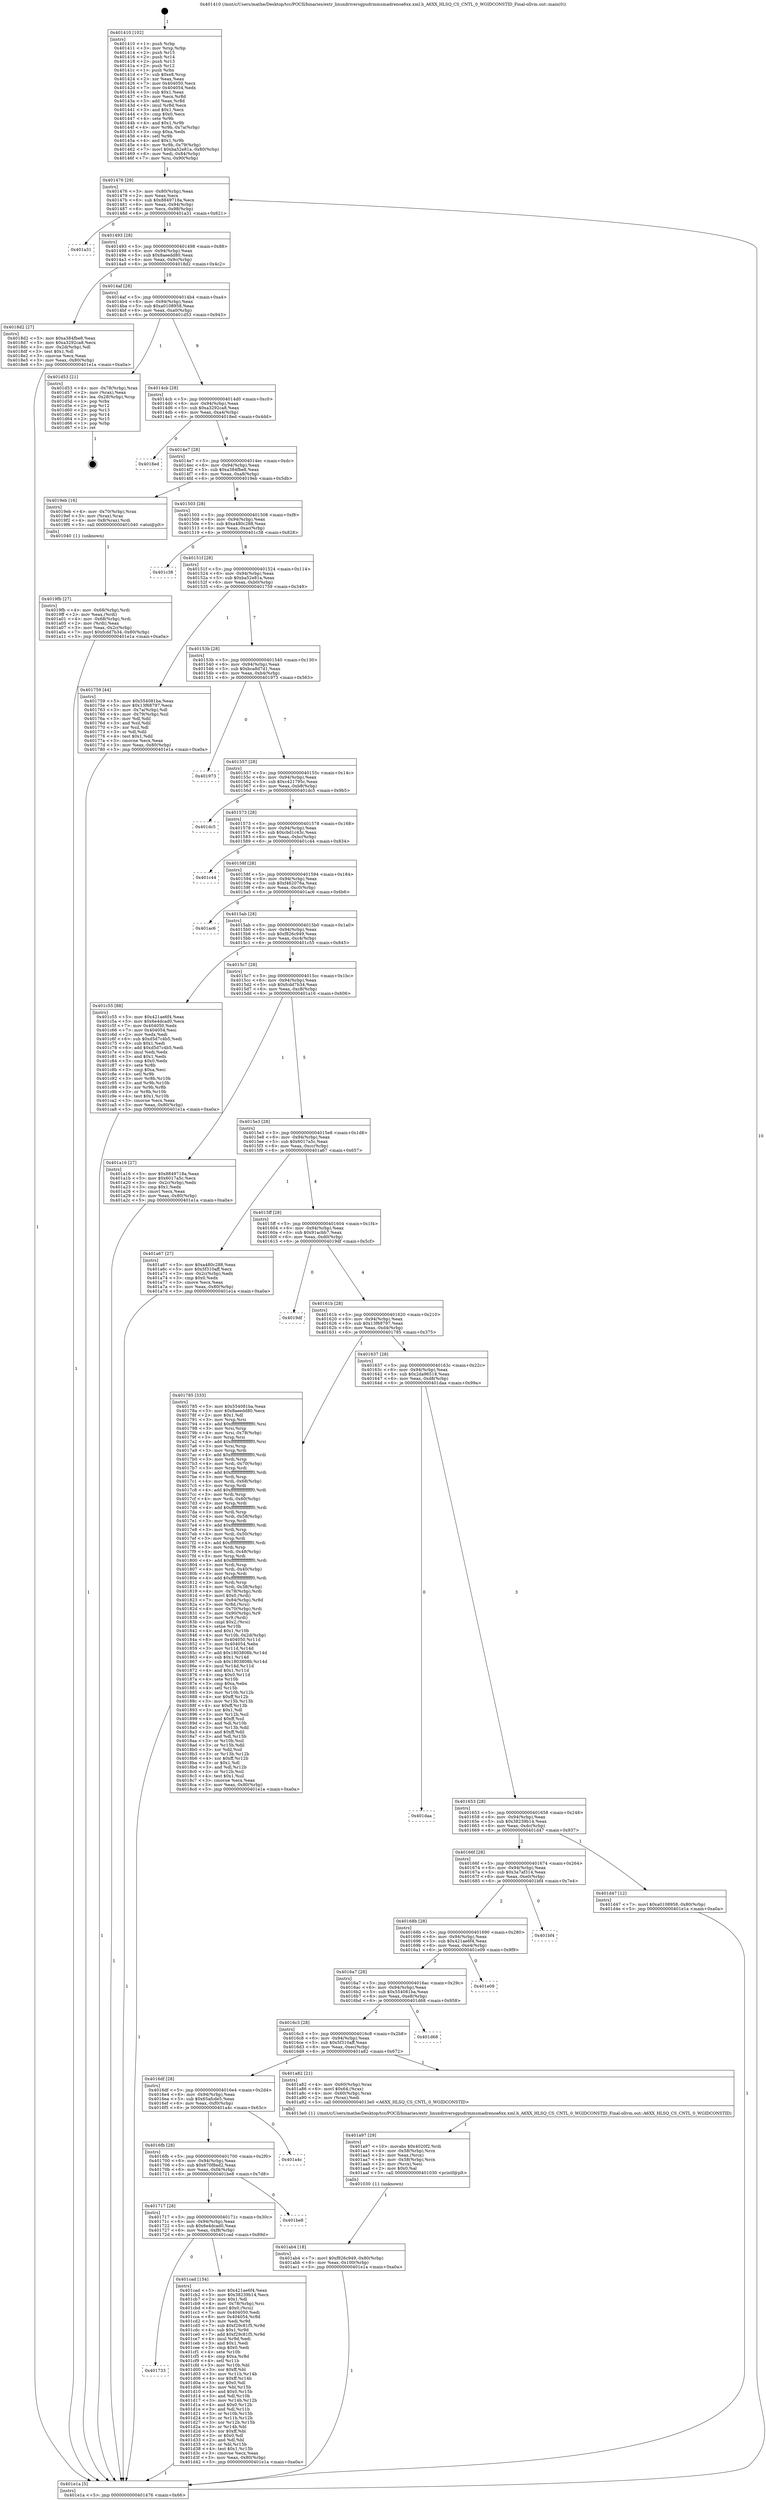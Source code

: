 digraph "0x401410" {
  label = "0x401410 (/mnt/c/Users/mathe/Desktop/tcc/POCII/binaries/extr_linuxdriversgpudrmmsmadrenoa6xx.xml.h_A6XX_HLSQ_CS_CNTL_0_WGIDCONSTID_Final-ollvm.out::main(0))"
  labelloc = "t"
  node[shape=record]

  Entry [label="",width=0.3,height=0.3,shape=circle,fillcolor=black,style=filled]
  "0x401476" [label="{
     0x401476 [29]\l
     | [instrs]\l
     &nbsp;&nbsp;0x401476 \<+3\>: mov -0x80(%rbp),%eax\l
     &nbsp;&nbsp;0x401479 \<+2\>: mov %eax,%ecx\l
     &nbsp;&nbsp;0x40147b \<+6\>: sub $0x8849718a,%ecx\l
     &nbsp;&nbsp;0x401481 \<+6\>: mov %eax,-0x94(%rbp)\l
     &nbsp;&nbsp;0x401487 \<+6\>: mov %ecx,-0x98(%rbp)\l
     &nbsp;&nbsp;0x40148d \<+6\>: je 0000000000401a31 \<main+0x621\>\l
  }"]
  "0x401a31" [label="{
     0x401a31\l
  }", style=dashed]
  "0x401493" [label="{
     0x401493 [28]\l
     | [instrs]\l
     &nbsp;&nbsp;0x401493 \<+5\>: jmp 0000000000401498 \<main+0x88\>\l
     &nbsp;&nbsp;0x401498 \<+6\>: mov -0x94(%rbp),%eax\l
     &nbsp;&nbsp;0x40149e \<+5\>: sub $0x8aeedd80,%eax\l
     &nbsp;&nbsp;0x4014a3 \<+6\>: mov %eax,-0x9c(%rbp)\l
     &nbsp;&nbsp;0x4014a9 \<+6\>: je 00000000004018d2 \<main+0x4c2\>\l
  }"]
  Exit [label="",width=0.3,height=0.3,shape=circle,fillcolor=black,style=filled,peripheries=2]
  "0x4018d2" [label="{
     0x4018d2 [27]\l
     | [instrs]\l
     &nbsp;&nbsp;0x4018d2 \<+5\>: mov $0xa384fbe8,%eax\l
     &nbsp;&nbsp;0x4018d7 \<+5\>: mov $0xa3292ca8,%ecx\l
     &nbsp;&nbsp;0x4018dc \<+3\>: mov -0x2d(%rbp),%dl\l
     &nbsp;&nbsp;0x4018df \<+3\>: test $0x1,%dl\l
     &nbsp;&nbsp;0x4018e2 \<+3\>: cmovne %ecx,%eax\l
     &nbsp;&nbsp;0x4018e5 \<+3\>: mov %eax,-0x80(%rbp)\l
     &nbsp;&nbsp;0x4018e8 \<+5\>: jmp 0000000000401e1a \<main+0xa0a\>\l
  }"]
  "0x4014af" [label="{
     0x4014af [28]\l
     | [instrs]\l
     &nbsp;&nbsp;0x4014af \<+5\>: jmp 00000000004014b4 \<main+0xa4\>\l
     &nbsp;&nbsp;0x4014b4 \<+6\>: mov -0x94(%rbp),%eax\l
     &nbsp;&nbsp;0x4014ba \<+5\>: sub $0xa0108958,%eax\l
     &nbsp;&nbsp;0x4014bf \<+6\>: mov %eax,-0xa0(%rbp)\l
     &nbsp;&nbsp;0x4014c5 \<+6\>: je 0000000000401d53 \<main+0x943\>\l
  }"]
  "0x401733" [label="{
     0x401733\l
  }", style=dashed]
  "0x401d53" [label="{
     0x401d53 [21]\l
     | [instrs]\l
     &nbsp;&nbsp;0x401d53 \<+4\>: mov -0x78(%rbp),%rax\l
     &nbsp;&nbsp;0x401d57 \<+2\>: mov (%rax),%eax\l
     &nbsp;&nbsp;0x401d59 \<+4\>: lea -0x28(%rbp),%rsp\l
     &nbsp;&nbsp;0x401d5d \<+1\>: pop %rbx\l
     &nbsp;&nbsp;0x401d5e \<+2\>: pop %r12\l
     &nbsp;&nbsp;0x401d60 \<+2\>: pop %r13\l
     &nbsp;&nbsp;0x401d62 \<+2\>: pop %r14\l
     &nbsp;&nbsp;0x401d64 \<+2\>: pop %r15\l
     &nbsp;&nbsp;0x401d66 \<+1\>: pop %rbp\l
     &nbsp;&nbsp;0x401d67 \<+1\>: ret\l
  }"]
  "0x4014cb" [label="{
     0x4014cb [28]\l
     | [instrs]\l
     &nbsp;&nbsp;0x4014cb \<+5\>: jmp 00000000004014d0 \<main+0xc0\>\l
     &nbsp;&nbsp;0x4014d0 \<+6\>: mov -0x94(%rbp),%eax\l
     &nbsp;&nbsp;0x4014d6 \<+5\>: sub $0xa3292ca8,%eax\l
     &nbsp;&nbsp;0x4014db \<+6\>: mov %eax,-0xa4(%rbp)\l
     &nbsp;&nbsp;0x4014e1 \<+6\>: je 00000000004018ed \<main+0x4dd\>\l
  }"]
  "0x401cad" [label="{
     0x401cad [154]\l
     | [instrs]\l
     &nbsp;&nbsp;0x401cad \<+5\>: mov $0x421ae6f4,%eax\l
     &nbsp;&nbsp;0x401cb2 \<+5\>: mov $0x38239b14,%ecx\l
     &nbsp;&nbsp;0x401cb7 \<+2\>: mov $0x1,%dl\l
     &nbsp;&nbsp;0x401cb9 \<+4\>: mov -0x78(%rbp),%rsi\l
     &nbsp;&nbsp;0x401cbd \<+6\>: movl $0x0,(%rsi)\l
     &nbsp;&nbsp;0x401cc3 \<+7\>: mov 0x404050,%edi\l
     &nbsp;&nbsp;0x401cca \<+8\>: mov 0x404054,%r8d\l
     &nbsp;&nbsp;0x401cd2 \<+3\>: mov %edi,%r9d\l
     &nbsp;&nbsp;0x401cd5 \<+7\>: sub $0xf29c81f5,%r9d\l
     &nbsp;&nbsp;0x401cdc \<+4\>: sub $0x1,%r9d\l
     &nbsp;&nbsp;0x401ce0 \<+7\>: add $0xf29c81f5,%r9d\l
     &nbsp;&nbsp;0x401ce7 \<+4\>: imul %r9d,%edi\l
     &nbsp;&nbsp;0x401ceb \<+3\>: and $0x1,%edi\l
     &nbsp;&nbsp;0x401cee \<+3\>: cmp $0x0,%edi\l
     &nbsp;&nbsp;0x401cf1 \<+4\>: sete %r10b\l
     &nbsp;&nbsp;0x401cf5 \<+4\>: cmp $0xa,%r8d\l
     &nbsp;&nbsp;0x401cf9 \<+4\>: setl %r11b\l
     &nbsp;&nbsp;0x401cfd \<+3\>: mov %r10b,%bl\l
     &nbsp;&nbsp;0x401d00 \<+3\>: xor $0xff,%bl\l
     &nbsp;&nbsp;0x401d03 \<+3\>: mov %r11b,%r14b\l
     &nbsp;&nbsp;0x401d06 \<+4\>: xor $0xff,%r14b\l
     &nbsp;&nbsp;0x401d0a \<+3\>: xor $0x0,%dl\l
     &nbsp;&nbsp;0x401d0d \<+3\>: mov %bl,%r15b\l
     &nbsp;&nbsp;0x401d10 \<+4\>: and $0x0,%r15b\l
     &nbsp;&nbsp;0x401d14 \<+3\>: and %dl,%r10b\l
     &nbsp;&nbsp;0x401d17 \<+3\>: mov %r14b,%r12b\l
     &nbsp;&nbsp;0x401d1a \<+4\>: and $0x0,%r12b\l
     &nbsp;&nbsp;0x401d1e \<+3\>: and %dl,%r11b\l
     &nbsp;&nbsp;0x401d21 \<+3\>: or %r10b,%r15b\l
     &nbsp;&nbsp;0x401d24 \<+3\>: or %r11b,%r12b\l
     &nbsp;&nbsp;0x401d27 \<+3\>: xor %r12b,%r15b\l
     &nbsp;&nbsp;0x401d2a \<+3\>: or %r14b,%bl\l
     &nbsp;&nbsp;0x401d2d \<+3\>: xor $0xff,%bl\l
     &nbsp;&nbsp;0x401d30 \<+3\>: or $0x0,%dl\l
     &nbsp;&nbsp;0x401d33 \<+2\>: and %dl,%bl\l
     &nbsp;&nbsp;0x401d35 \<+3\>: or %bl,%r15b\l
     &nbsp;&nbsp;0x401d38 \<+4\>: test $0x1,%r15b\l
     &nbsp;&nbsp;0x401d3c \<+3\>: cmovne %ecx,%eax\l
     &nbsp;&nbsp;0x401d3f \<+3\>: mov %eax,-0x80(%rbp)\l
     &nbsp;&nbsp;0x401d42 \<+5\>: jmp 0000000000401e1a \<main+0xa0a\>\l
  }"]
  "0x4018ed" [label="{
     0x4018ed\l
  }", style=dashed]
  "0x4014e7" [label="{
     0x4014e7 [28]\l
     | [instrs]\l
     &nbsp;&nbsp;0x4014e7 \<+5\>: jmp 00000000004014ec \<main+0xdc\>\l
     &nbsp;&nbsp;0x4014ec \<+6\>: mov -0x94(%rbp),%eax\l
     &nbsp;&nbsp;0x4014f2 \<+5\>: sub $0xa384fbe8,%eax\l
     &nbsp;&nbsp;0x4014f7 \<+6\>: mov %eax,-0xa8(%rbp)\l
     &nbsp;&nbsp;0x4014fd \<+6\>: je 00000000004019eb \<main+0x5db\>\l
  }"]
  "0x401717" [label="{
     0x401717 [28]\l
     | [instrs]\l
     &nbsp;&nbsp;0x401717 \<+5\>: jmp 000000000040171c \<main+0x30c\>\l
     &nbsp;&nbsp;0x40171c \<+6\>: mov -0x94(%rbp),%eax\l
     &nbsp;&nbsp;0x401722 \<+5\>: sub $0x6e4dcad0,%eax\l
     &nbsp;&nbsp;0x401727 \<+6\>: mov %eax,-0xf8(%rbp)\l
     &nbsp;&nbsp;0x40172d \<+6\>: je 0000000000401cad \<main+0x89d\>\l
  }"]
  "0x4019eb" [label="{
     0x4019eb [16]\l
     | [instrs]\l
     &nbsp;&nbsp;0x4019eb \<+4\>: mov -0x70(%rbp),%rax\l
     &nbsp;&nbsp;0x4019ef \<+3\>: mov (%rax),%rax\l
     &nbsp;&nbsp;0x4019f2 \<+4\>: mov 0x8(%rax),%rdi\l
     &nbsp;&nbsp;0x4019f6 \<+5\>: call 0000000000401040 \<atoi@plt\>\l
     | [calls]\l
     &nbsp;&nbsp;0x401040 \{1\} (unknown)\l
  }"]
  "0x401503" [label="{
     0x401503 [28]\l
     | [instrs]\l
     &nbsp;&nbsp;0x401503 \<+5\>: jmp 0000000000401508 \<main+0xf8\>\l
     &nbsp;&nbsp;0x401508 \<+6\>: mov -0x94(%rbp),%eax\l
     &nbsp;&nbsp;0x40150e \<+5\>: sub $0xa480c288,%eax\l
     &nbsp;&nbsp;0x401513 \<+6\>: mov %eax,-0xac(%rbp)\l
     &nbsp;&nbsp;0x401519 \<+6\>: je 0000000000401c38 \<main+0x828\>\l
  }"]
  "0x401be8" [label="{
     0x401be8\l
  }", style=dashed]
  "0x401c38" [label="{
     0x401c38\l
  }", style=dashed]
  "0x40151f" [label="{
     0x40151f [28]\l
     | [instrs]\l
     &nbsp;&nbsp;0x40151f \<+5\>: jmp 0000000000401524 \<main+0x114\>\l
     &nbsp;&nbsp;0x401524 \<+6\>: mov -0x94(%rbp),%eax\l
     &nbsp;&nbsp;0x40152a \<+5\>: sub $0xba52e81a,%eax\l
     &nbsp;&nbsp;0x40152f \<+6\>: mov %eax,-0xb0(%rbp)\l
     &nbsp;&nbsp;0x401535 \<+6\>: je 0000000000401759 \<main+0x349\>\l
  }"]
  "0x4016fb" [label="{
     0x4016fb [28]\l
     | [instrs]\l
     &nbsp;&nbsp;0x4016fb \<+5\>: jmp 0000000000401700 \<main+0x2f0\>\l
     &nbsp;&nbsp;0x401700 \<+6\>: mov -0x94(%rbp),%eax\l
     &nbsp;&nbsp;0x401706 \<+5\>: sub $0x670f8ed2,%eax\l
     &nbsp;&nbsp;0x40170b \<+6\>: mov %eax,-0xf4(%rbp)\l
     &nbsp;&nbsp;0x401711 \<+6\>: je 0000000000401be8 \<main+0x7d8\>\l
  }"]
  "0x401759" [label="{
     0x401759 [44]\l
     | [instrs]\l
     &nbsp;&nbsp;0x401759 \<+5\>: mov $0x554081ba,%eax\l
     &nbsp;&nbsp;0x40175e \<+5\>: mov $0x13f68797,%ecx\l
     &nbsp;&nbsp;0x401763 \<+3\>: mov -0x7a(%rbp),%dl\l
     &nbsp;&nbsp;0x401766 \<+4\>: mov -0x79(%rbp),%sil\l
     &nbsp;&nbsp;0x40176a \<+3\>: mov %dl,%dil\l
     &nbsp;&nbsp;0x40176d \<+3\>: and %sil,%dil\l
     &nbsp;&nbsp;0x401770 \<+3\>: xor %sil,%dl\l
     &nbsp;&nbsp;0x401773 \<+3\>: or %dl,%dil\l
     &nbsp;&nbsp;0x401776 \<+4\>: test $0x1,%dil\l
     &nbsp;&nbsp;0x40177a \<+3\>: cmovne %ecx,%eax\l
     &nbsp;&nbsp;0x40177d \<+3\>: mov %eax,-0x80(%rbp)\l
     &nbsp;&nbsp;0x401780 \<+5\>: jmp 0000000000401e1a \<main+0xa0a\>\l
  }"]
  "0x40153b" [label="{
     0x40153b [28]\l
     | [instrs]\l
     &nbsp;&nbsp;0x40153b \<+5\>: jmp 0000000000401540 \<main+0x130\>\l
     &nbsp;&nbsp;0x401540 \<+6\>: mov -0x94(%rbp),%eax\l
     &nbsp;&nbsp;0x401546 \<+5\>: sub $0xbca8d7d1,%eax\l
     &nbsp;&nbsp;0x40154b \<+6\>: mov %eax,-0xb4(%rbp)\l
     &nbsp;&nbsp;0x401551 \<+6\>: je 0000000000401973 \<main+0x563\>\l
  }"]
  "0x401e1a" [label="{
     0x401e1a [5]\l
     | [instrs]\l
     &nbsp;&nbsp;0x401e1a \<+5\>: jmp 0000000000401476 \<main+0x66\>\l
  }"]
  "0x401410" [label="{
     0x401410 [102]\l
     | [instrs]\l
     &nbsp;&nbsp;0x401410 \<+1\>: push %rbp\l
     &nbsp;&nbsp;0x401411 \<+3\>: mov %rsp,%rbp\l
     &nbsp;&nbsp;0x401414 \<+2\>: push %r15\l
     &nbsp;&nbsp;0x401416 \<+2\>: push %r14\l
     &nbsp;&nbsp;0x401418 \<+2\>: push %r13\l
     &nbsp;&nbsp;0x40141a \<+2\>: push %r12\l
     &nbsp;&nbsp;0x40141c \<+1\>: push %rbx\l
     &nbsp;&nbsp;0x40141d \<+7\>: sub $0xe8,%rsp\l
     &nbsp;&nbsp;0x401424 \<+2\>: xor %eax,%eax\l
     &nbsp;&nbsp;0x401426 \<+7\>: mov 0x404050,%ecx\l
     &nbsp;&nbsp;0x40142d \<+7\>: mov 0x404054,%edx\l
     &nbsp;&nbsp;0x401434 \<+3\>: sub $0x1,%eax\l
     &nbsp;&nbsp;0x401437 \<+3\>: mov %ecx,%r8d\l
     &nbsp;&nbsp;0x40143a \<+3\>: add %eax,%r8d\l
     &nbsp;&nbsp;0x40143d \<+4\>: imul %r8d,%ecx\l
     &nbsp;&nbsp;0x401441 \<+3\>: and $0x1,%ecx\l
     &nbsp;&nbsp;0x401444 \<+3\>: cmp $0x0,%ecx\l
     &nbsp;&nbsp;0x401447 \<+4\>: sete %r9b\l
     &nbsp;&nbsp;0x40144b \<+4\>: and $0x1,%r9b\l
     &nbsp;&nbsp;0x40144f \<+4\>: mov %r9b,-0x7a(%rbp)\l
     &nbsp;&nbsp;0x401453 \<+3\>: cmp $0xa,%edx\l
     &nbsp;&nbsp;0x401456 \<+4\>: setl %r9b\l
     &nbsp;&nbsp;0x40145a \<+4\>: and $0x1,%r9b\l
     &nbsp;&nbsp;0x40145e \<+4\>: mov %r9b,-0x79(%rbp)\l
     &nbsp;&nbsp;0x401462 \<+7\>: movl $0xba52e81a,-0x80(%rbp)\l
     &nbsp;&nbsp;0x401469 \<+6\>: mov %edi,-0x84(%rbp)\l
     &nbsp;&nbsp;0x40146f \<+7\>: mov %rsi,-0x90(%rbp)\l
  }"]
  "0x401a4c" [label="{
     0x401a4c\l
  }", style=dashed]
  "0x401973" [label="{
     0x401973\l
  }", style=dashed]
  "0x401557" [label="{
     0x401557 [28]\l
     | [instrs]\l
     &nbsp;&nbsp;0x401557 \<+5\>: jmp 000000000040155c \<main+0x14c\>\l
     &nbsp;&nbsp;0x40155c \<+6\>: mov -0x94(%rbp),%eax\l
     &nbsp;&nbsp;0x401562 \<+5\>: sub $0xc421795c,%eax\l
     &nbsp;&nbsp;0x401567 \<+6\>: mov %eax,-0xb8(%rbp)\l
     &nbsp;&nbsp;0x40156d \<+6\>: je 0000000000401dc5 \<main+0x9b5\>\l
  }"]
  "0x401ab4" [label="{
     0x401ab4 [18]\l
     | [instrs]\l
     &nbsp;&nbsp;0x401ab4 \<+7\>: movl $0xf826c949,-0x80(%rbp)\l
     &nbsp;&nbsp;0x401abb \<+6\>: mov %eax,-0x100(%rbp)\l
     &nbsp;&nbsp;0x401ac1 \<+5\>: jmp 0000000000401e1a \<main+0xa0a\>\l
  }"]
  "0x401dc5" [label="{
     0x401dc5\l
  }", style=dashed]
  "0x401573" [label="{
     0x401573 [28]\l
     | [instrs]\l
     &nbsp;&nbsp;0x401573 \<+5\>: jmp 0000000000401578 \<main+0x168\>\l
     &nbsp;&nbsp;0x401578 \<+6\>: mov -0x94(%rbp),%eax\l
     &nbsp;&nbsp;0x40157e \<+5\>: sub $0xcbd1c43c,%eax\l
     &nbsp;&nbsp;0x401583 \<+6\>: mov %eax,-0xbc(%rbp)\l
     &nbsp;&nbsp;0x401589 \<+6\>: je 0000000000401c44 \<main+0x834\>\l
  }"]
  "0x401a97" [label="{
     0x401a97 [29]\l
     | [instrs]\l
     &nbsp;&nbsp;0x401a97 \<+10\>: movabs $0x4020f2,%rdi\l
     &nbsp;&nbsp;0x401aa1 \<+4\>: mov -0x58(%rbp),%rcx\l
     &nbsp;&nbsp;0x401aa5 \<+2\>: mov %eax,(%rcx)\l
     &nbsp;&nbsp;0x401aa7 \<+4\>: mov -0x58(%rbp),%rcx\l
     &nbsp;&nbsp;0x401aab \<+2\>: mov (%rcx),%esi\l
     &nbsp;&nbsp;0x401aad \<+2\>: mov $0x0,%al\l
     &nbsp;&nbsp;0x401aaf \<+5\>: call 0000000000401030 \<printf@plt\>\l
     | [calls]\l
     &nbsp;&nbsp;0x401030 \{1\} (unknown)\l
  }"]
  "0x401c44" [label="{
     0x401c44\l
  }", style=dashed]
  "0x40158f" [label="{
     0x40158f [28]\l
     | [instrs]\l
     &nbsp;&nbsp;0x40158f \<+5\>: jmp 0000000000401594 \<main+0x184\>\l
     &nbsp;&nbsp;0x401594 \<+6\>: mov -0x94(%rbp),%eax\l
     &nbsp;&nbsp;0x40159a \<+5\>: sub $0xf462076a,%eax\l
     &nbsp;&nbsp;0x40159f \<+6\>: mov %eax,-0xc0(%rbp)\l
     &nbsp;&nbsp;0x4015a5 \<+6\>: je 0000000000401ac6 \<main+0x6b6\>\l
  }"]
  "0x4016df" [label="{
     0x4016df [28]\l
     | [instrs]\l
     &nbsp;&nbsp;0x4016df \<+5\>: jmp 00000000004016e4 \<main+0x2d4\>\l
     &nbsp;&nbsp;0x4016e4 \<+6\>: mov -0x94(%rbp),%eax\l
     &nbsp;&nbsp;0x4016ea \<+5\>: sub $0x65afcde5,%eax\l
     &nbsp;&nbsp;0x4016ef \<+6\>: mov %eax,-0xf0(%rbp)\l
     &nbsp;&nbsp;0x4016f5 \<+6\>: je 0000000000401a4c \<main+0x63c\>\l
  }"]
  "0x401ac6" [label="{
     0x401ac6\l
  }", style=dashed]
  "0x4015ab" [label="{
     0x4015ab [28]\l
     | [instrs]\l
     &nbsp;&nbsp;0x4015ab \<+5\>: jmp 00000000004015b0 \<main+0x1a0\>\l
     &nbsp;&nbsp;0x4015b0 \<+6\>: mov -0x94(%rbp),%eax\l
     &nbsp;&nbsp;0x4015b6 \<+5\>: sub $0xf826c949,%eax\l
     &nbsp;&nbsp;0x4015bb \<+6\>: mov %eax,-0xc4(%rbp)\l
     &nbsp;&nbsp;0x4015c1 \<+6\>: je 0000000000401c55 \<main+0x845\>\l
  }"]
  "0x401a82" [label="{
     0x401a82 [21]\l
     | [instrs]\l
     &nbsp;&nbsp;0x401a82 \<+4\>: mov -0x60(%rbp),%rax\l
     &nbsp;&nbsp;0x401a86 \<+6\>: movl $0x64,(%rax)\l
     &nbsp;&nbsp;0x401a8c \<+4\>: mov -0x60(%rbp),%rax\l
     &nbsp;&nbsp;0x401a90 \<+2\>: mov (%rax),%edi\l
     &nbsp;&nbsp;0x401a92 \<+5\>: call 00000000004013e0 \<A6XX_HLSQ_CS_CNTL_0_WGIDCONSTID\>\l
     | [calls]\l
     &nbsp;&nbsp;0x4013e0 \{1\} (/mnt/c/Users/mathe/Desktop/tcc/POCII/binaries/extr_linuxdriversgpudrmmsmadrenoa6xx.xml.h_A6XX_HLSQ_CS_CNTL_0_WGIDCONSTID_Final-ollvm.out::A6XX_HLSQ_CS_CNTL_0_WGIDCONSTID)\l
  }"]
  "0x401c55" [label="{
     0x401c55 [88]\l
     | [instrs]\l
     &nbsp;&nbsp;0x401c55 \<+5\>: mov $0x421ae6f4,%eax\l
     &nbsp;&nbsp;0x401c5a \<+5\>: mov $0x6e4dcad0,%ecx\l
     &nbsp;&nbsp;0x401c5f \<+7\>: mov 0x404050,%edx\l
     &nbsp;&nbsp;0x401c66 \<+7\>: mov 0x404054,%esi\l
     &nbsp;&nbsp;0x401c6d \<+2\>: mov %edx,%edi\l
     &nbsp;&nbsp;0x401c6f \<+6\>: sub $0xd5d7c4b5,%edi\l
     &nbsp;&nbsp;0x401c75 \<+3\>: sub $0x1,%edi\l
     &nbsp;&nbsp;0x401c78 \<+6\>: add $0xd5d7c4b5,%edi\l
     &nbsp;&nbsp;0x401c7e \<+3\>: imul %edi,%edx\l
     &nbsp;&nbsp;0x401c81 \<+3\>: and $0x1,%edx\l
     &nbsp;&nbsp;0x401c84 \<+3\>: cmp $0x0,%edx\l
     &nbsp;&nbsp;0x401c87 \<+4\>: sete %r8b\l
     &nbsp;&nbsp;0x401c8b \<+3\>: cmp $0xa,%esi\l
     &nbsp;&nbsp;0x401c8e \<+4\>: setl %r9b\l
     &nbsp;&nbsp;0x401c92 \<+3\>: mov %r8b,%r10b\l
     &nbsp;&nbsp;0x401c95 \<+3\>: and %r9b,%r10b\l
     &nbsp;&nbsp;0x401c98 \<+3\>: xor %r9b,%r8b\l
     &nbsp;&nbsp;0x401c9b \<+3\>: or %r8b,%r10b\l
     &nbsp;&nbsp;0x401c9e \<+4\>: test $0x1,%r10b\l
     &nbsp;&nbsp;0x401ca2 \<+3\>: cmovne %ecx,%eax\l
     &nbsp;&nbsp;0x401ca5 \<+3\>: mov %eax,-0x80(%rbp)\l
     &nbsp;&nbsp;0x401ca8 \<+5\>: jmp 0000000000401e1a \<main+0xa0a\>\l
  }"]
  "0x4015c7" [label="{
     0x4015c7 [28]\l
     | [instrs]\l
     &nbsp;&nbsp;0x4015c7 \<+5\>: jmp 00000000004015cc \<main+0x1bc\>\l
     &nbsp;&nbsp;0x4015cc \<+6\>: mov -0x94(%rbp),%eax\l
     &nbsp;&nbsp;0x4015d2 \<+5\>: sub $0xfcdd7b34,%eax\l
     &nbsp;&nbsp;0x4015d7 \<+6\>: mov %eax,-0xc8(%rbp)\l
     &nbsp;&nbsp;0x4015dd \<+6\>: je 0000000000401a16 \<main+0x606\>\l
  }"]
  "0x4016c3" [label="{
     0x4016c3 [28]\l
     | [instrs]\l
     &nbsp;&nbsp;0x4016c3 \<+5\>: jmp 00000000004016c8 \<main+0x2b8\>\l
     &nbsp;&nbsp;0x4016c8 \<+6\>: mov -0x94(%rbp),%eax\l
     &nbsp;&nbsp;0x4016ce \<+5\>: sub $0x5f310aff,%eax\l
     &nbsp;&nbsp;0x4016d3 \<+6\>: mov %eax,-0xec(%rbp)\l
     &nbsp;&nbsp;0x4016d9 \<+6\>: je 0000000000401a82 \<main+0x672\>\l
  }"]
  "0x401a16" [label="{
     0x401a16 [27]\l
     | [instrs]\l
     &nbsp;&nbsp;0x401a16 \<+5\>: mov $0x8849718a,%eax\l
     &nbsp;&nbsp;0x401a1b \<+5\>: mov $0x6017a5c,%ecx\l
     &nbsp;&nbsp;0x401a20 \<+3\>: mov -0x2c(%rbp),%edx\l
     &nbsp;&nbsp;0x401a23 \<+3\>: cmp $0x1,%edx\l
     &nbsp;&nbsp;0x401a26 \<+3\>: cmovl %ecx,%eax\l
     &nbsp;&nbsp;0x401a29 \<+3\>: mov %eax,-0x80(%rbp)\l
     &nbsp;&nbsp;0x401a2c \<+5\>: jmp 0000000000401e1a \<main+0xa0a\>\l
  }"]
  "0x4015e3" [label="{
     0x4015e3 [28]\l
     | [instrs]\l
     &nbsp;&nbsp;0x4015e3 \<+5\>: jmp 00000000004015e8 \<main+0x1d8\>\l
     &nbsp;&nbsp;0x4015e8 \<+6\>: mov -0x94(%rbp),%eax\l
     &nbsp;&nbsp;0x4015ee \<+5\>: sub $0x6017a5c,%eax\l
     &nbsp;&nbsp;0x4015f3 \<+6\>: mov %eax,-0xcc(%rbp)\l
     &nbsp;&nbsp;0x4015f9 \<+6\>: je 0000000000401a67 \<main+0x657\>\l
  }"]
  "0x401d68" [label="{
     0x401d68\l
  }", style=dashed]
  "0x401a67" [label="{
     0x401a67 [27]\l
     | [instrs]\l
     &nbsp;&nbsp;0x401a67 \<+5\>: mov $0xa480c288,%eax\l
     &nbsp;&nbsp;0x401a6c \<+5\>: mov $0x5f310aff,%ecx\l
     &nbsp;&nbsp;0x401a71 \<+3\>: mov -0x2c(%rbp),%edx\l
     &nbsp;&nbsp;0x401a74 \<+3\>: cmp $0x0,%edx\l
     &nbsp;&nbsp;0x401a77 \<+3\>: cmove %ecx,%eax\l
     &nbsp;&nbsp;0x401a7a \<+3\>: mov %eax,-0x80(%rbp)\l
     &nbsp;&nbsp;0x401a7d \<+5\>: jmp 0000000000401e1a \<main+0xa0a\>\l
  }"]
  "0x4015ff" [label="{
     0x4015ff [28]\l
     | [instrs]\l
     &nbsp;&nbsp;0x4015ff \<+5\>: jmp 0000000000401604 \<main+0x1f4\>\l
     &nbsp;&nbsp;0x401604 \<+6\>: mov -0x94(%rbp),%eax\l
     &nbsp;&nbsp;0x40160a \<+5\>: sub $0x91acbb7,%eax\l
     &nbsp;&nbsp;0x40160f \<+6\>: mov %eax,-0xd0(%rbp)\l
     &nbsp;&nbsp;0x401615 \<+6\>: je 00000000004019df \<main+0x5cf\>\l
  }"]
  "0x4016a7" [label="{
     0x4016a7 [28]\l
     | [instrs]\l
     &nbsp;&nbsp;0x4016a7 \<+5\>: jmp 00000000004016ac \<main+0x29c\>\l
     &nbsp;&nbsp;0x4016ac \<+6\>: mov -0x94(%rbp),%eax\l
     &nbsp;&nbsp;0x4016b2 \<+5\>: sub $0x554081ba,%eax\l
     &nbsp;&nbsp;0x4016b7 \<+6\>: mov %eax,-0xe8(%rbp)\l
     &nbsp;&nbsp;0x4016bd \<+6\>: je 0000000000401d68 \<main+0x958\>\l
  }"]
  "0x4019df" [label="{
     0x4019df\l
  }", style=dashed]
  "0x40161b" [label="{
     0x40161b [28]\l
     | [instrs]\l
     &nbsp;&nbsp;0x40161b \<+5\>: jmp 0000000000401620 \<main+0x210\>\l
     &nbsp;&nbsp;0x401620 \<+6\>: mov -0x94(%rbp),%eax\l
     &nbsp;&nbsp;0x401626 \<+5\>: sub $0x13f68797,%eax\l
     &nbsp;&nbsp;0x40162b \<+6\>: mov %eax,-0xd4(%rbp)\l
     &nbsp;&nbsp;0x401631 \<+6\>: je 0000000000401785 \<main+0x375\>\l
  }"]
  "0x401e09" [label="{
     0x401e09\l
  }", style=dashed]
  "0x401785" [label="{
     0x401785 [333]\l
     | [instrs]\l
     &nbsp;&nbsp;0x401785 \<+5\>: mov $0x554081ba,%eax\l
     &nbsp;&nbsp;0x40178a \<+5\>: mov $0x8aeedd80,%ecx\l
     &nbsp;&nbsp;0x40178f \<+2\>: mov $0x1,%dl\l
     &nbsp;&nbsp;0x401791 \<+3\>: mov %rsp,%rsi\l
     &nbsp;&nbsp;0x401794 \<+4\>: add $0xfffffffffffffff0,%rsi\l
     &nbsp;&nbsp;0x401798 \<+3\>: mov %rsi,%rsp\l
     &nbsp;&nbsp;0x40179b \<+4\>: mov %rsi,-0x78(%rbp)\l
     &nbsp;&nbsp;0x40179f \<+3\>: mov %rsp,%rsi\l
     &nbsp;&nbsp;0x4017a2 \<+4\>: add $0xfffffffffffffff0,%rsi\l
     &nbsp;&nbsp;0x4017a6 \<+3\>: mov %rsi,%rsp\l
     &nbsp;&nbsp;0x4017a9 \<+3\>: mov %rsp,%rdi\l
     &nbsp;&nbsp;0x4017ac \<+4\>: add $0xfffffffffffffff0,%rdi\l
     &nbsp;&nbsp;0x4017b0 \<+3\>: mov %rdi,%rsp\l
     &nbsp;&nbsp;0x4017b3 \<+4\>: mov %rdi,-0x70(%rbp)\l
     &nbsp;&nbsp;0x4017b7 \<+3\>: mov %rsp,%rdi\l
     &nbsp;&nbsp;0x4017ba \<+4\>: add $0xfffffffffffffff0,%rdi\l
     &nbsp;&nbsp;0x4017be \<+3\>: mov %rdi,%rsp\l
     &nbsp;&nbsp;0x4017c1 \<+4\>: mov %rdi,-0x68(%rbp)\l
     &nbsp;&nbsp;0x4017c5 \<+3\>: mov %rsp,%rdi\l
     &nbsp;&nbsp;0x4017c8 \<+4\>: add $0xfffffffffffffff0,%rdi\l
     &nbsp;&nbsp;0x4017cc \<+3\>: mov %rdi,%rsp\l
     &nbsp;&nbsp;0x4017cf \<+4\>: mov %rdi,-0x60(%rbp)\l
     &nbsp;&nbsp;0x4017d3 \<+3\>: mov %rsp,%rdi\l
     &nbsp;&nbsp;0x4017d6 \<+4\>: add $0xfffffffffffffff0,%rdi\l
     &nbsp;&nbsp;0x4017da \<+3\>: mov %rdi,%rsp\l
     &nbsp;&nbsp;0x4017dd \<+4\>: mov %rdi,-0x58(%rbp)\l
     &nbsp;&nbsp;0x4017e1 \<+3\>: mov %rsp,%rdi\l
     &nbsp;&nbsp;0x4017e4 \<+4\>: add $0xfffffffffffffff0,%rdi\l
     &nbsp;&nbsp;0x4017e8 \<+3\>: mov %rdi,%rsp\l
     &nbsp;&nbsp;0x4017eb \<+4\>: mov %rdi,-0x50(%rbp)\l
     &nbsp;&nbsp;0x4017ef \<+3\>: mov %rsp,%rdi\l
     &nbsp;&nbsp;0x4017f2 \<+4\>: add $0xfffffffffffffff0,%rdi\l
     &nbsp;&nbsp;0x4017f6 \<+3\>: mov %rdi,%rsp\l
     &nbsp;&nbsp;0x4017f9 \<+4\>: mov %rdi,-0x48(%rbp)\l
     &nbsp;&nbsp;0x4017fd \<+3\>: mov %rsp,%rdi\l
     &nbsp;&nbsp;0x401800 \<+4\>: add $0xfffffffffffffff0,%rdi\l
     &nbsp;&nbsp;0x401804 \<+3\>: mov %rdi,%rsp\l
     &nbsp;&nbsp;0x401807 \<+4\>: mov %rdi,-0x40(%rbp)\l
     &nbsp;&nbsp;0x40180b \<+3\>: mov %rsp,%rdi\l
     &nbsp;&nbsp;0x40180e \<+4\>: add $0xfffffffffffffff0,%rdi\l
     &nbsp;&nbsp;0x401812 \<+3\>: mov %rdi,%rsp\l
     &nbsp;&nbsp;0x401815 \<+4\>: mov %rdi,-0x38(%rbp)\l
     &nbsp;&nbsp;0x401819 \<+4\>: mov -0x78(%rbp),%rdi\l
     &nbsp;&nbsp;0x40181d \<+6\>: movl $0x0,(%rdi)\l
     &nbsp;&nbsp;0x401823 \<+7\>: mov -0x84(%rbp),%r8d\l
     &nbsp;&nbsp;0x40182a \<+3\>: mov %r8d,(%rsi)\l
     &nbsp;&nbsp;0x40182d \<+4\>: mov -0x70(%rbp),%rdi\l
     &nbsp;&nbsp;0x401831 \<+7\>: mov -0x90(%rbp),%r9\l
     &nbsp;&nbsp;0x401838 \<+3\>: mov %r9,(%rdi)\l
     &nbsp;&nbsp;0x40183b \<+3\>: cmpl $0x2,(%rsi)\l
     &nbsp;&nbsp;0x40183e \<+4\>: setne %r10b\l
     &nbsp;&nbsp;0x401842 \<+4\>: and $0x1,%r10b\l
     &nbsp;&nbsp;0x401846 \<+4\>: mov %r10b,-0x2d(%rbp)\l
     &nbsp;&nbsp;0x40184a \<+8\>: mov 0x404050,%r11d\l
     &nbsp;&nbsp;0x401852 \<+7\>: mov 0x404054,%ebx\l
     &nbsp;&nbsp;0x401859 \<+3\>: mov %r11d,%r14d\l
     &nbsp;&nbsp;0x40185c \<+7\>: add $0x1803808b,%r14d\l
     &nbsp;&nbsp;0x401863 \<+4\>: sub $0x1,%r14d\l
     &nbsp;&nbsp;0x401867 \<+7\>: sub $0x1803808b,%r14d\l
     &nbsp;&nbsp;0x40186e \<+4\>: imul %r14d,%r11d\l
     &nbsp;&nbsp;0x401872 \<+4\>: and $0x1,%r11d\l
     &nbsp;&nbsp;0x401876 \<+4\>: cmp $0x0,%r11d\l
     &nbsp;&nbsp;0x40187a \<+4\>: sete %r10b\l
     &nbsp;&nbsp;0x40187e \<+3\>: cmp $0xa,%ebx\l
     &nbsp;&nbsp;0x401881 \<+4\>: setl %r15b\l
     &nbsp;&nbsp;0x401885 \<+3\>: mov %r10b,%r12b\l
     &nbsp;&nbsp;0x401888 \<+4\>: xor $0xff,%r12b\l
     &nbsp;&nbsp;0x40188c \<+3\>: mov %r15b,%r13b\l
     &nbsp;&nbsp;0x40188f \<+4\>: xor $0xff,%r13b\l
     &nbsp;&nbsp;0x401893 \<+3\>: xor $0x1,%dl\l
     &nbsp;&nbsp;0x401896 \<+3\>: mov %r12b,%sil\l
     &nbsp;&nbsp;0x401899 \<+4\>: and $0xff,%sil\l
     &nbsp;&nbsp;0x40189d \<+3\>: and %dl,%r10b\l
     &nbsp;&nbsp;0x4018a0 \<+3\>: mov %r13b,%dil\l
     &nbsp;&nbsp;0x4018a3 \<+4\>: and $0xff,%dil\l
     &nbsp;&nbsp;0x4018a7 \<+3\>: and %dl,%r15b\l
     &nbsp;&nbsp;0x4018aa \<+3\>: or %r10b,%sil\l
     &nbsp;&nbsp;0x4018ad \<+3\>: or %r15b,%dil\l
     &nbsp;&nbsp;0x4018b0 \<+3\>: xor %dil,%sil\l
     &nbsp;&nbsp;0x4018b3 \<+3\>: or %r13b,%r12b\l
     &nbsp;&nbsp;0x4018b6 \<+4\>: xor $0xff,%r12b\l
     &nbsp;&nbsp;0x4018ba \<+3\>: or $0x1,%dl\l
     &nbsp;&nbsp;0x4018bd \<+3\>: and %dl,%r12b\l
     &nbsp;&nbsp;0x4018c0 \<+3\>: or %r12b,%sil\l
     &nbsp;&nbsp;0x4018c3 \<+4\>: test $0x1,%sil\l
     &nbsp;&nbsp;0x4018c7 \<+3\>: cmovne %ecx,%eax\l
     &nbsp;&nbsp;0x4018ca \<+3\>: mov %eax,-0x80(%rbp)\l
     &nbsp;&nbsp;0x4018cd \<+5\>: jmp 0000000000401e1a \<main+0xa0a\>\l
  }"]
  "0x401637" [label="{
     0x401637 [28]\l
     | [instrs]\l
     &nbsp;&nbsp;0x401637 \<+5\>: jmp 000000000040163c \<main+0x22c\>\l
     &nbsp;&nbsp;0x40163c \<+6\>: mov -0x94(%rbp),%eax\l
     &nbsp;&nbsp;0x401642 \<+5\>: sub $0x2da96518,%eax\l
     &nbsp;&nbsp;0x401647 \<+6\>: mov %eax,-0xd8(%rbp)\l
     &nbsp;&nbsp;0x40164d \<+6\>: je 0000000000401daa \<main+0x99a\>\l
  }"]
  "0x40168b" [label="{
     0x40168b [28]\l
     | [instrs]\l
     &nbsp;&nbsp;0x40168b \<+5\>: jmp 0000000000401690 \<main+0x280\>\l
     &nbsp;&nbsp;0x401690 \<+6\>: mov -0x94(%rbp),%eax\l
     &nbsp;&nbsp;0x401696 \<+5\>: sub $0x421ae6f4,%eax\l
     &nbsp;&nbsp;0x40169b \<+6\>: mov %eax,-0xe4(%rbp)\l
     &nbsp;&nbsp;0x4016a1 \<+6\>: je 0000000000401e09 \<main+0x9f9\>\l
  }"]
  "0x4019fb" [label="{
     0x4019fb [27]\l
     | [instrs]\l
     &nbsp;&nbsp;0x4019fb \<+4\>: mov -0x68(%rbp),%rdi\l
     &nbsp;&nbsp;0x4019ff \<+2\>: mov %eax,(%rdi)\l
     &nbsp;&nbsp;0x401a01 \<+4\>: mov -0x68(%rbp),%rdi\l
     &nbsp;&nbsp;0x401a05 \<+2\>: mov (%rdi),%eax\l
     &nbsp;&nbsp;0x401a07 \<+3\>: mov %eax,-0x2c(%rbp)\l
     &nbsp;&nbsp;0x401a0a \<+7\>: movl $0xfcdd7b34,-0x80(%rbp)\l
     &nbsp;&nbsp;0x401a11 \<+5\>: jmp 0000000000401e1a \<main+0xa0a\>\l
  }"]
  "0x401bf4" [label="{
     0x401bf4\l
  }", style=dashed]
  "0x401daa" [label="{
     0x401daa\l
  }", style=dashed]
  "0x401653" [label="{
     0x401653 [28]\l
     | [instrs]\l
     &nbsp;&nbsp;0x401653 \<+5\>: jmp 0000000000401658 \<main+0x248\>\l
     &nbsp;&nbsp;0x401658 \<+6\>: mov -0x94(%rbp),%eax\l
     &nbsp;&nbsp;0x40165e \<+5\>: sub $0x38239b14,%eax\l
     &nbsp;&nbsp;0x401663 \<+6\>: mov %eax,-0xdc(%rbp)\l
     &nbsp;&nbsp;0x401669 \<+6\>: je 0000000000401d47 \<main+0x937\>\l
  }"]
  "0x40166f" [label="{
     0x40166f [28]\l
     | [instrs]\l
     &nbsp;&nbsp;0x40166f \<+5\>: jmp 0000000000401674 \<main+0x264\>\l
     &nbsp;&nbsp;0x401674 \<+6\>: mov -0x94(%rbp),%eax\l
     &nbsp;&nbsp;0x40167a \<+5\>: sub $0x3a7af314,%eax\l
     &nbsp;&nbsp;0x40167f \<+6\>: mov %eax,-0xe0(%rbp)\l
     &nbsp;&nbsp;0x401685 \<+6\>: je 0000000000401bf4 \<main+0x7e4\>\l
  }"]
  "0x401d47" [label="{
     0x401d47 [12]\l
     | [instrs]\l
     &nbsp;&nbsp;0x401d47 \<+7\>: movl $0xa0108958,-0x80(%rbp)\l
     &nbsp;&nbsp;0x401d4e \<+5\>: jmp 0000000000401e1a \<main+0xa0a\>\l
  }"]
  Entry -> "0x401410" [label=" 1"]
  "0x401476" -> "0x401a31" [label=" 0"]
  "0x401476" -> "0x401493" [label=" 11"]
  "0x401d53" -> Exit [label=" 1"]
  "0x401493" -> "0x4018d2" [label=" 1"]
  "0x401493" -> "0x4014af" [label=" 10"]
  "0x401d47" -> "0x401e1a" [label=" 1"]
  "0x4014af" -> "0x401d53" [label=" 1"]
  "0x4014af" -> "0x4014cb" [label=" 9"]
  "0x401cad" -> "0x401e1a" [label=" 1"]
  "0x4014cb" -> "0x4018ed" [label=" 0"]
  "0x4014cb" -> "0x4014e7" [label=" 9"]
  "0x401717" -> "0x401733" [label=" 0"]
  "0x4014e7" -> "0x4019eb" [label=" 1"]
  "0x4014e7" -> "0x401503" [label=" 8"]
  "0x401717" -> "0x401cad" [label=" 1"]
  "0x401503" -> "0x401c38" [label=" 0"]
  "0x401503" -> "0x40151f" [label=" 8"]
  "0x4016fb" -> "0x401717" [label=" 1"]
  "0x40151f" -> "0x401759" [label=" 1"]
  "0x40151f" -> "0x40153b" [label=" 7"]
  "0x401759" -> "0x401e1a" [label=" 1"]
  "0x401410" -> "0x401476" [label=" 1"]
  "0x401e1a" -> "0x401476" [label=" 10"]
  "0x4016fb" -> "0x401be8" [label=" 0"]
  "0x40153b" -> "0x401973" [label=" 0"]
  "0x40153b" -> "0x401557" [label=" 7"]
  "0x4016df" -> "0x4016fb" [label=" 1"]
  "0x401557" -> "0x401dc5" [label=" 0"]
  "0x401557" -> "0x401573" [label=" 7"]
  "0x4016df" -> "0x401a4c" [label=" 0"]
  "0x401573" -> "0x401c44" [label=" 0"]
  "0x401573" -> "0x40158f" [label=" 7"]
  "0x401c55" -> "0x401e1a" [label=" 1"]
  "0x40158f" -> "0x401ac6" [label=" 0"]
  "0x40158f" -> "0x4015ab" [label=" 7"]
  "0x401ab4" -> "0x401e1a" [label=" 1"]
  "0x4015ab" -> "0x401c55" [label=" 1"]
  "0x4015ab" -> "0x4015c7" [label=" 6"]
  "0x401a97" -> "0x401ab4" [label=" 1"]
  "0x4015c7" -> "0x401a16" [label=" 1"]
  "0x4015c7" -> "0x4015e3" [label=" 5"]
  "0x4016c3" -> "0x4016df" [label=" 1"]
  "0x4015e3" -> "0x401a67" [label=" 1"]
  "0x4015e3" -> "0x4015ff" [label=" 4"]
  "0x4016c3" -> "0x401a82" [label=" 1"]
  "0x4015ff" -> "0x4019df" [label=" 0"]
  "0x4015ff" -> "0x40161b" [label=" 4"]
  "0x4016a7" -> "0x4016c3" [label=" 2"]
  "0x40161b" -> "0x401785" [label=" 1"]
  "0x40161b" -> "0x401637" [label=" 3"]
  "0x4016a7" -> "0x401d68" [label=" 0"]
  "0x401785" -> "0x401e1a" [label=" 1"]
  "0x4018d2" -> "0x401e1a" [label=" 1"]
  "0x4019eb" -> "0x4019fb" [label=" 1"]
  "0x4019fb" -> "0x401e1a" [label=" 1"]
  "0x401a16" -> "0x401e1a" [label=" 1"]
  "0x401a67" -> "0x401e1a" [label=" 1"]
  "0x40168b" -> "0x4016a7" [label=" 2"]
  "0x401637" -> "0x401daa" [label=" 0"]
  "0x401637" -> "0x401653" [label=" 3"]
  "0x40168b" -> "0x401e09" [label=" 0"]
  "0x401653" -> "0x401d47" [label=" 1"]
  "0x401653" -> "0x40166f" [label=" 2"]
  "0x401a82" -> "0x401a97" [label=" 1"]
  "0x40166f" -> "0x401bf4" [label=" 0"]
  "0x40166f" -> "0x40168b" [label=" 2"]
}
